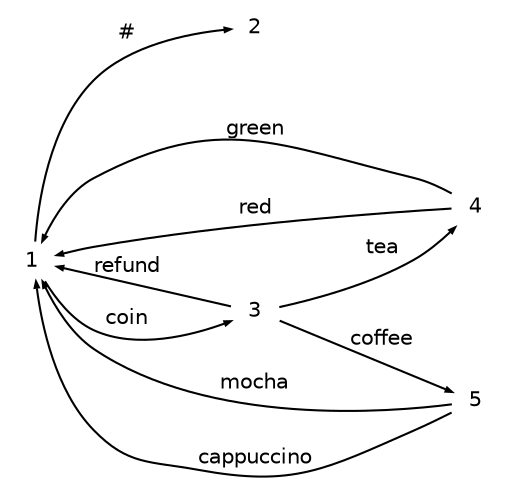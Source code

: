 digraph g
{
   graph [rankdir=LR];
   edge [arrowsize=0.3,fontsize=10,fontname=Helvetica];
   node [shape=plaintext,width=.3,height=.2,fontsize=10,fontname=Helvetica];
   1->2 [label="#"];
   1->3 [label="coin"];
   3->1 [label="refund"];
   3->4 [label="tea"];
   3->5 [label="coffee"];
   4->1 [label="green"];
   4->1 [label="red"];
   5->1 [label="cappuccino"];
   5->1 [label="mocha"];
}
